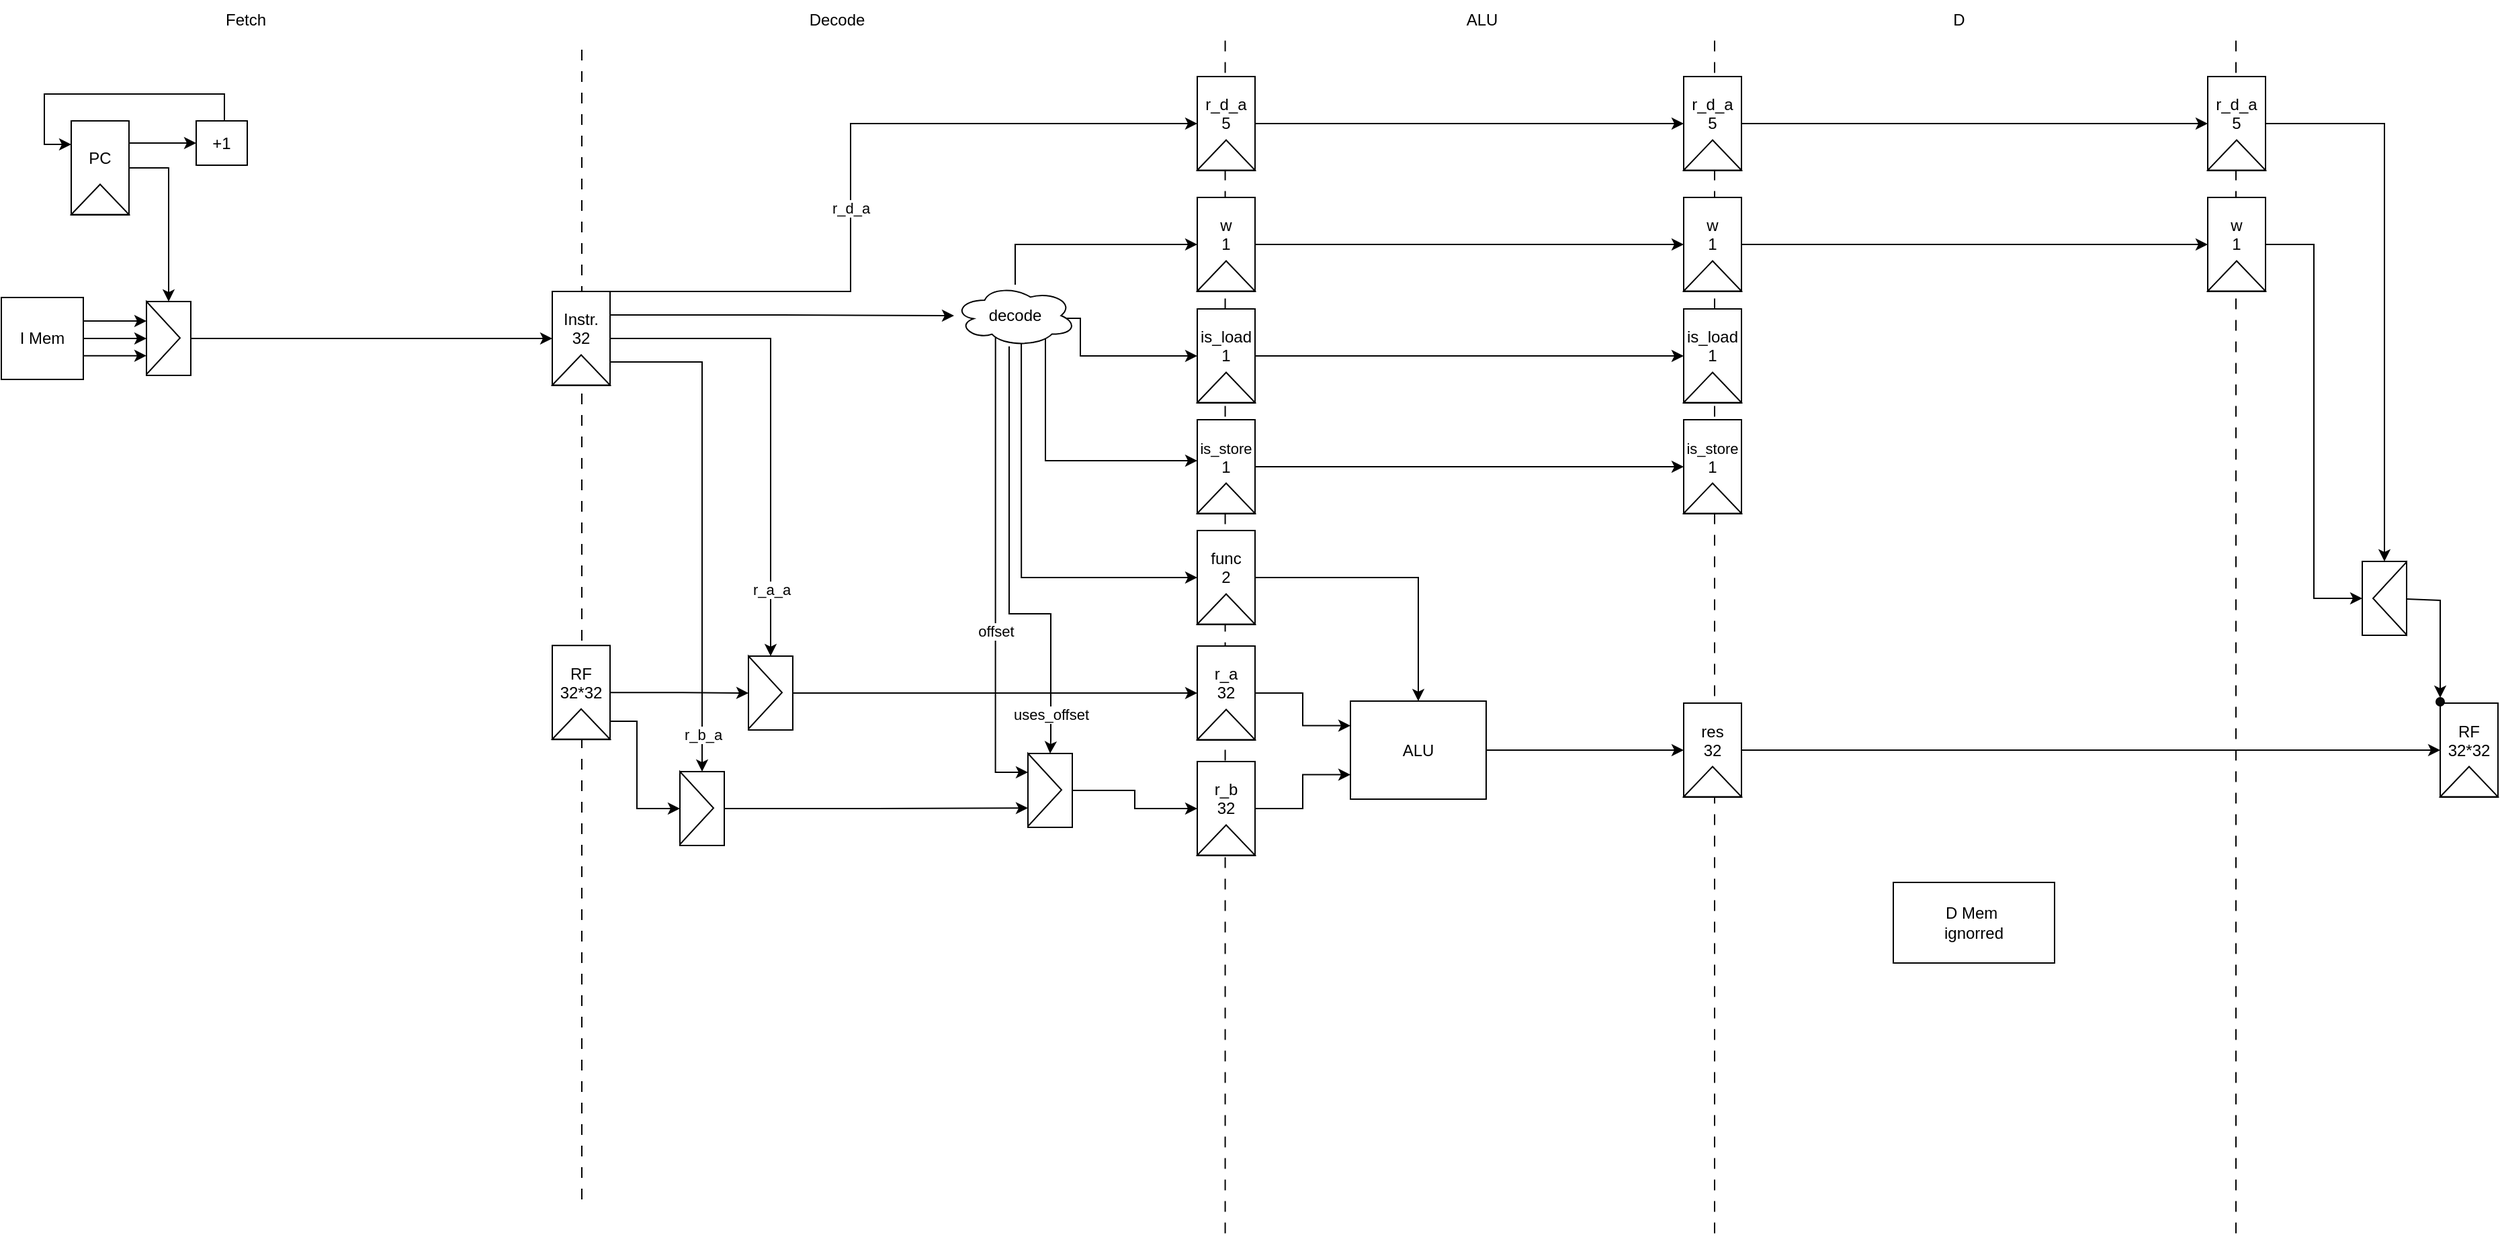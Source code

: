 <mxfile version="24.7.17">
  <diagram name="Page-1" id="XAGtNkshWDV9DZCTP_Yn">
    <mxGraphModel dx="700" dy="826" grid="0" gridSize="10" guides="1" tooltips="1" connect="1" arrows="1" fold="1" page="0" pageScale="1" pageWidth="850" pageHeight="1100" math="0" shadow="0">
      <root>
        <mxCell id="0" />
        <mxCell id="1" parent="0" />
        <mxCell id="d_JDDHmGyynqykljBrvN-1" value="" style="endArrow=none;html=1;rounded=0;dashed=1;dashPattern=8 8;" parent="1" edge="1">
          <mxGeometry width="50" height="50" relative="1" as="geometry">
            <mxPoint x="495" y="916" as="sourcePoint" />
            <mxPoint x="495" y="53" as="targetPoint" />
          </mxGeometry>
        </mxCell>
        <mxCell id="d_JDDHmGyynqykljBrvN-4" value="Fetch" style="text;html=1;align=center;verticalAlign=middle;whiteSpace=wrap;rounded=0;" parent="1" vertex="1">
          <mxGeometry x="215" y="23" width="60" height="30" as="geometry" />
        </mxCell>
        <mxCell id="d_JDDHmGyynqykljBrvN-5" value="Decode" style="text;html=1;align=center;verticalAlign=middle;whiteSpace=wrap;rounded=0;" parent="1" vertex="1">
          <mxGeometry x="655" y="23" width="60" height="30" as="geometry" />
        </mxCell>
        <mxCell id="d_JDDHmGyynqykljBrvN-6" value="" style="endArrow=none;html=1;rounded=0;dashed=1;dashPattern=8 8;" parent="1" edge="1">
          <mxGeometry width="50" height="50" relative="1" as="geometry">
            <mxPoint x="973.79" y="941.29" as="sourcePoint" />
            <mxPoint x="973.79" y="53.004" as="targetPoint" />
          </mxGeometry>
        </mxCell>
        <mxCell id="d_JDDHmGyynqykljBrvN-7" value="ALU" style="text;html=1;align=center;verticalAlign=middle;whiteSpace=wrap;rounded=0;" parent="1" vertex="1">
          <mxGeometry x="1135" y="23" width="60" height="30" as="geometry" />
        </mxCell>
        <mxCell id="d_JDDHmGyynqykljBrvN-17" style="edgeStyle=orthogonalEdgeStyle;rounded=0;orthogonalLoop=1;jettySize=auto;html=1;entryX=0;entryY=0.25;entryDx=0;entryDy=0;" parent="1" source="d_JDDHmGyynqykljBrvN-12" target="d_JDDHmGyynqykljBrvN-8" edge="1">
          <mxGeometry relative="1" as="geometry">
            <mxPoint x="268" y="80.143" as="targetPoint" />
            <Array as="points">
              <mxPoint x="229" y="93" />
              <mxPoint x="95" y="93" />
              <mxPoint x="95" y="130" />
            </Array>
          </mxGeometry>
        </mxCell>
        <mxCell id="d_JDDHmGyynqykljBrvN-12" value="+1" style="rounded=0;whiteSpace=wrap;html=1;" parent="1" vertex="1">
          <mxGeometry x="208" y="113" width="38" height="33" as="geometry" />
        </mxCell>
        <mxCell id="d_JDDHmGyynqykljBrvN-14" style="edgeStyle=orthogonalEdgeStyle;rounded=0;orthogonalLoop=1;jettySize=auto;html=1;exitX=0.86;exitY=0.236;exitDx=0;exitDy=0;entryX=0;entryY=0.5;entryDx=0;entryDy=0;exitPerimeter=0;" parent="1" source="d_JDDHmGyynqykljBrvN-8" target="d_JDDHmGyynqykljBrvN-12" edge="1">
          <mxGeometry relative="1" as="geometry" />
        </mxCell>
        <mxCell id="e9a1FzbA3gTjQ1UGh1gj-2" value="" style="group" parent="1" vertex="1" connectable="0">
          <mxGeometry x="473" y="240" width="43" height="70" as="geometry" />
        </mxCell>
        <mxCell id="e9a1FzbA3gTjQ1UGh1gj-3" value="" style="group" parent="e9a1FzbA3gTjQ1UGh1gj-2" vertex="1" connectable="0">
          <mxGeometry width="43" height="70" as="geometry" />
        </mxCell>
        <mxCell id="e9a1FzbA3gTjQ1UGh1gj-4" value="&lt;div&gt;Instr&lt;span style=&quot;background-color: initial;&quot;&gt;.&lt;/span&gt;&lt;/div&gt;&lt;div&gt;&lt;span style=&quot;background-color: initial;&quot;&gt;32&lt;/span&gt;&lt;/div&gt;&lt;div&gt;&lt;br&gt;&lt;/div&gt;" style="rounded=0;whiteSpace=wrap;html=1;" parent="e9a1FzbA3gTjQ1UGh1gj-3" vertex="1">
          <mxGeometry width="43" height="70" as="geometry" />
        </mxCell>
        <mxCell id="e9a1FzbA3gTjQ1UGh1gj-5" value="" style="triangle;whiteSpace=wrap;html=1;rotation=-90;" parent="e9a1FzbA3gTjQ1UGh1gj-3" vertex="1">
          <mxGeometry x="10.25" y="37" width="22.5" height="43" as="geometry" />
        </mxCell>
        <mxCell id="e9a1FzbA3gTjQ1UGh1gj-15" style="edgeStyle=orthogonalEdgeStyle;rounded=0;orthogonalLoop=1;jettySize=auto;html=1;" parent="1" source="e9a1FzbA3gTjQ1UGh1gj-6" target="e9a1FzbA3gTjQ1UGh1gj-12" edge="1">
          <mxGeometry relative="1" as="geometry" />
        </mxCell>
        <mxCell id="e9a1FzbA3gTjQ1UGh1gj-6" value="I Mem" style="whiteSpace=wrap;html=1;aspect=fixed;" parent="1" vertex="1">
          <mxGeometry x="63" y="244.5" width="61" height="61" as="geometry" />
        </mxCell>
        <mxCell id="e9a1FzbA3gTjQ1UGh1gj-10" value="" style="group" parent="1" vertex="1" connectable="0">
          <mxGeometry x="171" y="247.5" width="33" height="55" as="geometry" />
        </mxCell>
        <mxCell id="e9a1FzbA3gTjQ1UGh1gj-11" value="" style="group" parent="e9a1FzbA3gTjQ1UGh1gj-10" vertex="1" connectable="0">
          <mxGeometry width="33" height="55" as="geometry" />
        </mxCell>
        <mxCell id="e9a1FzbA3gTjQ1UGh1gj-12" value="&lt;div&gt;&lt;br&gt;&lt;/div&gt;" style="rounded=0;whiteSpace=wrap;html=1;" parent="e9a1FzbA3gTjQ1UGh1gj-11" vertex="1">
          <mxGeometry width="33" height="55" as="geometry" />
        </mxCell>
        <mxCell id="e9a1FzbA3gTjQ1UGh1gj-13" value="" style="triangle;whiteSpace=wrap;html=1;rotation=0;" parent="e9a1FzbA3gTjQ1UGh1gj-11" vertex="1">
          <mxGeometry width="25" height="54.21" as="geometry" />
        </mxCell>
        <mxCell id="e9a1FzbA3gTjQ1UGh1gj-16" style="edgeStyle=orthogonalEdgeStyle;rounded=0;orthogonalLoop=1;jettySize=auto;html=1;" parent="1" source="d_JDDHmGyynqykljBrvN-8" target="e9a1FzbA3gTjQ1UGh1gj-12" edge="1">
          <mxGeometry relative="1" as="geometry" />
        </mxCell>
        <mxCell id="e9a1FzbA3gTjQ1UGh1gj-17" style="edgeStyle=orthogonalEdgeStyle;rounded=0;orthogonalLoop=1;jettySize=auto;html=1;entryX=0;entryY=0.5;entryDx=0;entryDy=0;" parent="1" source="e9a1FzbA3gTjQ1UGh1gj-12" target="e9a1FzbA3gTjQ1UGh1gj-4" edge="1">
          <mxGeometry relative="1" as="geometry" />
        </mxCell>
        <mxCell id="e9a1FzbA3gTjQ1UGh1gj-19" value="" style="group;rotation=90;" parent="1" vertex="1" connectable="0">
          <mxGeometry x="473" y="503.6" width="43" height="70" as="geometry" />
        </mxCell>
        <mxCell id="e9a1FzbA3gTjQ1UGh1gj-20" value="" style="group" parent="e9a1FzbA3gTjQ1UGh1gj-19" vertex="1" connectable="0">
          <mxGeometry width="43" height="70" as="geometry" />
        </mxCell>
        <mxCell id="e9a1FzbA3gTjQ1UGh1gj-21" value="&lt;div&gt;RF&lt;/div&gt;&lt;div&gt;32*32&lt;/div&gt;&lt;div&gt;&lt;br&gt;&lt;/div&gt;" style="rounded=0;whiteSpace=wrap;html=1;" parent="e9a1FzbA3gTjQ1UGh1gj-20" vertex="1">
          <mxGeometry width="43" height="70" as="geometry" />
        </mxCell>
        <mxCell id="e9a1FzbA3gTjQ1UGh1gj-22" value="" style="triangle;whiteSpace=wrap;html=1;rotation=-90;" parent="e9a1FzbA3gTjQ1UGh1gj-20" vertex="1">
          <mxGeometry x="10.25" y="37" width="22.5" height="43" as="geometry" />
        </mxCell>
        <mxCell id="e9a1FzbA3gTjQ1UGh1gj-23" value="r_d_a" style="edgeStyle=orthogonalEdgeStyle;rounded=0;orthogonalLoop=1;jettySize=auto;html=1;exitX=1;exitY=0;exitDx=0;exitDy=0;" parent="1" source="e9a1FzbA3gTjQ1UGh1gj-4" target="e9a1FzbA3gTjQ1UGh1gj-29" edge="1">
          <mxGeometry x="-0.142" relative="1" as="geometry">
            <mxPoint x="685" y="193" as="targetPoint" />
            <Array as="points">
              <mxPoint x="695" y="240" />
              <mxPoint x="695" y="115" />
            </Array>
            <mxPoint as="offset" />
          </mxGeometry>
        </mxCell>
        <mxCell id="e9a1FzbA3gTjQ1UGh1gj-35" value="r_a_a" style="edgeStyle=orthogonalEdgeStyle;rounded=0;orthogonalLoop=1;jettySize=auto;html=1;" parent="1" source="e9a1FzbA3gTjQ1UGh1gj-4" target="e9a1FzbA3gTjQ1UGh1gj-33" edge="1">
          <mxGeometry x="0.721" relative="1" as="geometry">
            <mxPoint as="offset" />
          </mxGeometry>
        </mxCell>
        <mxCell id="e9a1FzbA3gTjQ1UGh1gj-40" value="r_b_a" style="edgeStyle=orthogonalEdgeStyle;rounded=0;orthogonalLoop=1;jettySize=auto;html=1;exitX=1;exitY=0.75;exitDx=0;exitDy=0;" parent="1" source="e9a1FzbA3gTjQ1UGh1gj-4" target="e9a1FzbA3gTjQ1UGh1gj-38" edge="1">
          <mxGeometry x="0.851" relative="1" as="geometry">
            <mxPoint as="offset" />
          </mxGeometry>
        </mxCell>
        <mxCell id="e9a1FzbA3gTjQ1UGh1gj-57" style="edgeStyle=orthogonalEdgeStyle;rounded=0;orthogonalLoop=1;jettySize=auto;html=1;entryX=0;entryY=0.5;entryDx=0;entryDy=0;" parent="1" target="e9a1FzbA3gTjQ1UGh1gj-50" edge="1">
          <mxGeometry relative="1" as="geometry">
            <mxPoint x="829" y="256" as="sourcePoint" />
            <Array as="points">
              <mxPoint x="866" y="260" />
              <mxPoint x="866" y="288" />
            </Array>
          </mxGeometry>
        </mxCell>
        <mxCell id="e9a1FzbA3gTjQ1UGh1gj-68" style="edgeStyle=orthogonalEdgeStyle;rounded=0;orthogonalLoop=1;jettySize=auto;html=1;exitX=0.763;exitY=0.795;exitDx=0;exitDy=0;exitPerimeter=0;" parent="1" source="e9a1FzbA3gTjQ1UGh1gj-25" target="e9a1FzbA3gTjQ1UGh1gj-54" edge="1">
          <mxGeometry relative="1" as="geometry">
            <Array as="points">
              <mxPoint x="840" y="272" />
              <mxPoint x="840" y="366" />
            </Array>
          </mxGeometry>
        </mxCell>
        <mxCell id="e9a1FzbA3gTjQ1UGh1gj-69" style="edgeStyle=orthogonalEdgeStyle;rounded=0;orthogonalLoop=1;jettySize=auto;html=1;exitX=0.55;exitY=0.95;exitDx=0;exitDy=0;exitPerimeter=0;" parent="1" source="e9a1FzbA3gTjQ1UGh1gj-25" target="e9a1FzbA3gTjQ1UGh1gj-62" edge="1">
          <mxGeometry relative="1" as="geometry">
            <Array as="points">
              <mxPoint x="822" y="453" />
            </Array>
          </mxGeometry>
        </mxCell>
        <mxCell id="e9a1FzbA3gTjQ1UGh1gj-70" style="edgeStyle=orthogonalEdgeStyle;rounded=0;orthogonalLoop=1;jettySize=auto;html=1;" parent="1" source="e9a1FzbA3gTjQ1UGh1gj-25" target="e9a1FzbA3gTjQ1UGh1gj-45" edge="1">
          <mxGeometry relative="1" as="geometry">
            <Array as="points">
              <mxPoint x="817" y="205" />
            </Array>
          </mxGeometry>
        </mxCell>
        <mxCell id="Ge6MpnjpsSB7cL12u8TX-7" value="offset" style="edgeStyle=orthogonalEdgeStyle;rounded=0;orthogonalLoop=1;jettySize=auto;html=1;entryX=0;entryY=0.25;entryDx=0;entryDy=0;exitX=0.339;exitY=0.846;exitDx=0;exitDy=0;exitPerimeter=0;" edge="1" parent="1" source="e9a1FzbA3gTjQ1UGh1gj-25" target="Ge6MpnjpsSB7cL12u8TX-4">
          <mxGeometry x="0.26" relative="1" as="geometry">
            <mxPoint x="808" y="515" as="targetPoint" />
            <mxPoint x="808" y="278" as="sourcePoint" />
            <Array as="points">
              <mxPoint x="803" y="598" />
              <mxPoint x="827" y="598" />
            </Array>
            <mxPoint as="offset" />
          </mxGeometry>
        </mxCell>
        <mxCell id="Ge6MpnjpsSB7cL12u8TX-8" value="uses_offset" style="edgeStyle=orthogonalEdgeStyle;rounded=0;orthogonalLoop=1;jettySize=auto;html=1;entryX=0.5;entryY=0;entryDx=0;entryDy=0;" edge="1" parent="1" source="e9a1FzbA3gTjQ1UGh1gj-25" target="Ge6MpnjpsSB7cL12u8TX-3">
          <mxGeometry x="0.826" relative="1" as="geometry">
            <Array as="points">
              <mxPoint x="813" y="480" />
              <mxPoint x="844" y="480" />
              <mxPoint x="844" y="574" />
              <mxPoint x="844" y="574" />
            </Array>
            <mxPoint as="offset" />
          </mxGeometry>
        </mxCell>
        <mxCell id="e9a1FzbA3gTjQ1UGh1gj-25" value="decode" style="ellipse;shape=cloud;whiteSpace=wrap;html=1;" parent="1" vertex="1">
          <mxGeometry x="772" y="235" width="91" height="46" as="geometry" />
        </mxCell>
        <mxCell id="e9a1FzbA3gTjQ1UGh1gj-26" style="edgeStyle=orthogonalEdgeStyle;rounded=0;orthogonalLoop=1;jettySize=auto;html=1;exitX=1;exitY=0.25;exitDx=0;exitDy=0;" parent="1" source="e9a1FzbA3gTjQ1UGh1gj-4" target="e9a1FzbA3gTjQ1UGh1gj-25" edge="1">
          <mxGeometry relative="1" as="geometry" />
        </mxCell>
        <mxCell id="e9a1FzbA3gTjQ1UGh1gj-27" value="" style="group" parent="1" vertex="1" connectable="0">
          <mxGeometry x="953" y="80" width="43" height="70" as="geometry" />
        </mxCell>
        <mxCell id="e9a1FzbA3gTjQ1UGh1gj-28" value="" style="group" parent="e9a1FzbA3gTjQ1UGh1gj-27" vertex="1" connectable="0">
          <mxGeometry width="43" height="70" as="geometry" />
        </mxCell>
        <mxCell id="e9a1FzbA3gTjQ1UGh1gj-29" value="&lt;div&gt;r_d_a&lt;/div&gt;&lt;div&gt;5&lt;/div&gt;&lt;div&gt;&lt;br&gt;&lt;/div&gt;" style="rounded=0;whiteSpace=wrap;html=1;" parent="e9a1FzbA3gTjQ1UGh1gj-28" vertex="1">
          <mxGeometry width="43" height="70" as="geometry" />
        </mxCell>
        <mxCell id="e9a1FzbA3gTjQ1UGh1gj-30" value="" style="triangle;whiteSpace=wrap;html=1;rotation=-90;" parent="e9a1FzbA3gTjQ1UGh1gj-28" vertex="1">
          <mxGeometry x="10.25" y="37" width="22.5" height="43" as="geometry" />
        </mxCell>
        <mxCell id="e9a1FzbA3gTjQ1UGh1gj-31" value="" style="group" parent="1" vertex="1" connectable="0">
          <mxGeometry x="619" y="511.5" width="33" height="55" as="geometry" />
        </mxCell>
        <mxCell id="e9a1FzbA3gTjQ1UGh1gj-32" value="" style="group" parent="e9a1FzbA3gTjQ1UGh1gj-31" vertex="1" connectable="0">
          <mxGeometry width="33" height="55" as="geometry" />
        </mxCell>
        <mxCell id="e9a1FzbA3gTjQ1UGh1gj-33" value="&lt;div&gt;&lt;br&gt;&lt;/div&gt;" style="rounded=0;whiteSpace=wrap;html=1;" parent="e9a1FzbA3gTjQ1UGh1gj-32" vertex="1">
          <mxGeometry width="33" height="55" as="geometry" />
        </mxCell>
        <mxCell id="e9a1FzbA3gTjQ1UGh1gj-34" value="" style="triangle;whiteSpace=wrap;html=1;rotation=0;" parent="e9a1FzbA3gTjQ1UGh1gj-32" vertex="1">
          <mxGeometry width="25" height="54.21" as="geometry" />
        </mxCell>
        <mxCell id="e9a1FzbA3gTjQ1UGh1gj-36" value="" style="group" parent="1" vertex="1" connectable="0">
          <mxGeometry x="568" y="597.5" width="33" height="55" as="geometry" />
        </mxCell>
        <mxCell id="e9a1FzbA3gTjQ1UGh1gj-37" value="" style="group" parent="e9a1FzbA3gTjQ1UGh1gj-36" vertex="1" connectable="0">
          <mxGeometry width="33" height="55" as="geometry" />
        </mxCell>
        <mxCell id="e9a1FzbA3gTjQ1UGh1gj-38" value="&lt;div&gt;&lt;br&gt;&lt;/div&gt;" style="rounded=0;whiteSpace=wrap;html=1;" parent="e9a1FzbA3gTjQ1UGh1gj-37" vertex="1">
          <mxGeometry width="33" height="55" as="geometry" />
        </mxCell>
        <mxCell id="e9a1FzbA3gTjQ1UGh1gj-39" value="" style="triangle;whiteSpace=wrap;html=1;rotation=0;" parent="e9a1FzbA3gTjQ1UGh1gj-37" vertex="1">
          <mxGeometry width="25" height="54.21" as="geometry" />
        </mxCell>
        <mxCell id="e9a1FzbA3gTjQ1UGh1gj-41" style="edgeStyle=orthogonalEdgeStyle;rounded=0;orthogonalLoop=1;jettySize=auto;html=1;" parent="1" source="e9a1FzbA3gTjQ1UGh1gj-21" target="e9a1FzbA3gTjQ1UGh1gj-33" edge="1">
          <mxGeometry relative="1" as="geometry" />
        </mxCell>
        <mxCell id="e9a1FzbA3gTjQ1UGh1gj-42" style="edgeStyle=orthogonalEdgeStyle;rounded=0;orthogonalLoop=1;jettySize=auto;html=1;entryX=0;entryY=0.5;entryDx=0;entryDy=0;" parent="1" source="e9a1FzbA3gTjQ1UGh1gj-21" target="e9a1FzbA3gTjQ1UGh1gj-39" edge="1">
          <mxGeometry relative="1" as="geometry">
            <Array as="points">
              <mxPoint x="536" y="560" />
              <mxPoint x="536" y="625" />
              <mxPoint x="568" y="625" />
            </Array>
          </mxGeometry>
        </mxCell>
        <mxCell id="e9a1FzbA3gTjQ1UGh1gj-43" value="" style="group" parent="1" vertex="1" connectable="0">
          <mxGeometry x="953" y="170" width="43" height="70" as="geometry" />
        </mxCell>
        <mxCell id="e9a1FzbA3gTjQ1UGh1gj-44" value="" style="group" parent="e9a1FzbA3gTjQ1UGh1gj-43" vertex="1" connectable="0">
          <mxGeometry width="43" height="70" as="geometry" />
        </mxCell>
        <mxCell id="e9a1FzbA3gTjQ1UGh1gj-45" value="&lt;div&gt;w&lt;/div&gt;&lt;div&gt;1&lt;/div&gt;&lt;div&gt;&lt;br&gt;&lt;/div&gt;" style="rounded=0;whiteSpace=wrap;html=1;" parent="e9a1FzbA3gTjQ1UGh1gj-44" vertex="1">
          <mxGeometry width="43" height="70" as="geometry" />
        </mxCell>
        <mxCell id="e9a1FzbA3gTjQ1UGh1gj-46" value="" style="triangle;whiteSpace=wrap;html=1;rotation=-90;" parent="e9a1FzbA3gTjQ1UGh1gj-44" vertex="1">
          <mxGeometry x="10.25" y="37" width="22.5" height="43" as="geometry" />
        </mxCell>
        <mxCell id="e9a1FzbA3gTjQ1UGh1gj-48" value="" style="group" parent="1" vertex="1" connectable="0">
          <mxGeometry x="953" y="253" width="43" height="70" as="geometry" />
        </mxCell>
        <mxCell id="e9a1FzbA3gTjQ1UGh1gj-49" value="" style="group" parent="e9a1FzbA3gTjQ1UGh1gj-48" vertex="1" connectable="0">
          <mxGeometry width="43" height="70" as="geometry" />
        </mxCell>
        <mxCell id="e9a1FzbA3gTjQ1UGh1gj-50" value="&lt;div style=&quot;&quot;&gt;&lt;span style=&quot;background-color: initial;&quot;&gt;&lt;font style=&quot;font-size: 12px;&quot;&gt;is_load&lt;/font&gt;&lt;/span&gt;&lt;/div&gt;&lt;div style=&quot;&quot;&gt;&lt;font style=&quot;font-size: 12px;&quot;&gt;&lt;span style=&quot;background-color: initial;&quot;&gt;1&lt;/span&gt;&lt;br&gt;&lt;/font&gt;&lt;/div&gt;&lt;div style=&quot;&quot;&gt;&lt;br&gt;&lt;/div&gt;" style="rounded=0;whiteSpace=wrap;html=1;" parent="e9a1FzbA3gTjQ1UGh1gj-49" vertex="1">
          <mxGeometry width="43" height="70" as="geometry" />
        </mxCell>
        <mxCell id="e9a1FzbA3gTjQ1UGh1gj-51" value="" style="triangle;whiteSpace=wrap;html=1;rotation=-90;" parent="e9a1FzbA3gTjQ1UGh1gj-49" vertex="1">
          <mxGeometry x="10.25" y="37" width="22.5" height="43" as="geometry" />
        </mxCell>
        <mxCell id="e9a1FzbA3gTjQ1UGh1gj-52" value="" style="group;fontSize=11;" parent="1" vertex="1" connectable="0">
          <mxGeometry x="953" y="335.5" width="43" height="70" as="geometry" />
        </mxCell>
        <mxCell id="e9a1FzbA3gTjQ1UGh1gj-53" value="" style="group" parent="e9a1FzbA3gTjQ1UGh1gj-52" vertex="1" connectable="0">
          <mxGeometry width="43" height="70" as="geometry" />
        </mxCell>
        <mxCell id="e9a1FzbA3gTjQ1UGh1gj-54" value="&lt;div style=&quot;&quot;&gt;&lt;span style=&quot;background-color: initial;&quot;&gt;&lt;font style=&quot;font-size: 11px;&quot;&gt;is_store&lt;/font&gt;&lt;/span&gt;&lt;/div&gt;&lt;div style=&quot;&quot;&gt;&lt;font style=&quot;font-size: 12px;&quot;&gt;&lt;span style=&quot;background-color: initial;&quot;&gt;1&lt;/span&gt;&lt;br&gt;&lt;/font&gt;&lt;/div&gt;&lt;div style=&quot;&quot;&gt;&lt;br&gt;&lt;/div&gt;" style="rounded=0;whiteSpace=wrap;html=1;" parent="e9a1FzbA3gTjQ1UGh1gj-53" vertex="1">
          <mxGeometry width="43" height="70" as="geometry" />
        </mxCell>
        <mxCell id="e9a1FzbA3gTjQ1UGh1gj-55" value="" style="triangle;whiteSpace=wrap;html=1;rotation=-90;" parent="e9a1FzbA3gTjQ1UGh1gj-53" vertex="1">
          <mxGeometry x="10.25" y="37" width="22.5" height="43" as="geometry" />
        </mxCell>
        <mxCell id="e9a1FzbA3gTjQ1UGh1gj-60" value="" style="group;fontSize=11;" parent="1" vertex="1" connectable="0">
          <mxGeometry x="953" y="418" width="43" height="70" as="geometry" />
        </mxCell>
        <mxCell id="e9a1FzbA3gTjQ1UGh1gj-61" value="" style="group" parent="e9a1FzbA3gTjQ1UGh1gj-60" vertex="1" connectable="0">
          <mxGeometry width="43" height="70" as="geometry" />
        </mxCell>
        <mxCell id="e9a1FzbA3gTjQ1UGh1gj-62" value="&lt;div style=&quot;&quot;&gt;&lt;span style=&quot;background-color: initial;&quot;&gt;&lt;font style=&quot;font-size: 12px;&quot;&gt;func&lt;/font&gt;&lt;/span&gt;&lt;/div&gt;&lt;div style=&quot;&quot;&gt;&lt;font style=&quot;font-size: 12px;&quot;&gt;2&lt;/font&gt;&lt;/div&gt;&lt;div style=&quot;&quot;&gt;&lt;br&gt;&lt;/div&gt;" style="rounded=0;whiteSpace=wrap;html=1;" parent="e9a1FzbA3gTjQ1UGh1gj-61" vertex="1">
          <mxGeometry width="43" height="70" as="geometry" />
        </mxCell>
        <mxCell id="e9a1FzbA3gTjQ1UGh1gj-63" value="" style="triangle;whiteSpace=wrap;html=1;rotation=-90;" parent="e9a1FzbA3gTjQ1UGh1gj-61" vertex="1">
          <mxGeometry x="10.25" y="37" width="22.5" height="43" as="geometry" />
        </mxCell>
        <mxCell id="e9a1FzbA3gTjQ1UGh1gj-71" value="" style="group;fontSize=11;" parent="1" vertex="1" connectable="0">
          <mxGeometry x="953" y="504" width="43" height="70" as="geometry" />
        </mxCell>
        <mxCell id="e9a1FzbA3gTjQ1UGh1gj-72" value="" style="group" parent="e9a1FzbA3gTjQ1UGh1gj-71" vertex="1" connectable="0">
          <mxGeometry width="43" height="70" as="geometry" />
        </mxCell>
        <mxCell id="e9a1FzbA3gTjQ1UGh1gj-73" value="&lt;div style=&quot;&quot;&gt;r_a&lt;/div&gt;&lt;div style=&quot;&quot;&gt;32&lt;/div&gt;&lt;div style=&quot;&quot;&gt;&lt;br&gt;&lt;/div&gt;" style="rounded=0;whiteSpace=wrap;html=1;" parent="e9a1FzbA3gTjQ1UGh1gj-72" vertex="1">
          <mxGeometry width="43" height="70" as="geometry" />
        </mxCell>
        <mxCell id="e9a1FzbA3gTjQ1UGh1gj-74" value="" style="triangle;whiteSpace=wrap;html=1;rotation=-90;" parent="e9a1FzbA3gTjQ1UGh1gj-72" vertex="1">
          <mxGeometry x="10.25" y="37" width="22.5" height="43" as="geometry" />
        </mxCell>
        <mxCell id="e9a1FzbA3gTjQ1UGh1gj-75" value="" style="group;fontSize=11;" parent="1" vertex="1" connectable="0">
          <mxGeometry x="953" y="590" width="43" height="70" as="geometry" />
        </mxCell>
        <mxCell id="e9a1FzbA3gTjQ1UGh1gj-76" value="" style="group" parent="e9a1FzbA3gTjQ1UGh1gj-75" vertex="1" connectable="0">
          <mxGeometry width="43" height="70" as="geometry" />
        </mxCell>
        <mxCell id="e9a1FzbA3gTjQ1UGh1gj-77" value="&lt;div style=&quot;&quot;&gt;r_b&lt;/div&gt;&lt;div style=&quot;&quot;&gt;32&lt;/div&gt;&lt;div style=&quot;&quot;&gt;&lt;br&gt;&lt;/div&gt;" style="rounded=0;whiteSpace=wrap;html=1;" parent="e9a1FzbA3gTjQ1UGh1gj-76" vertex="1">
          <mxGeometry width="43" height="70" as="geometry" />
        </mxCell>
        <mxCell id="e9a1FzbA3gTjQ1UGh1gj-78" value="" style="triangle;whiteSpace=wrap;html=1;rotation=-90;" parent="e9a1FzbA3gTjQ1UGh1gj-76" vertex="1">
          <mxGeometry x="10.25" y="37" width="22.5" height="43" as="geometry" />
        </mxCell>
        <mxCell id="e9a1FzbA3gTjQ1UGh1gj-79" style="edgeStyle=orthogonalEdgeStyle;rounded=0;orthogonalLoop=1;jettySize=auto;html=1;" parent="1" source="e9a1FzbA3gTjQ1UGh1gj-33" target="e9a1FzbA3gTjQ1UGh1gj-73" edge="1">
          <mxGeometry relative="1" as="geometry" />
        </mxCell>
        <mxCell id="e9a1FzbA3gTjQ1UGh1gj-118" style="edgeStyle=orthogonalEdgeStyle;rounded=0;orthogonalLoop=1;jettySize=auto;html=1;" parent="1" source="e9a1FzbA3gTjQ1UGh1gj-82" target="e9a1FzbA3gTjQ1UGh1gj-110" edge="1">
          <mxGeometry relative="1" as="geometry" />
        </mxCell>
        <mxCell id="e9a1FzbA3gTjQ1UGh1gj-82" value="ALU" style="rounded=0;whiteSpace=wrap;html=1;" parent="1" vertex="1">
          <mxGeometry x="1067" y="545" width="101" height="73" as="geometry" />
        </mxCell>
        <mxCell id="e9a1FzbA3gTjQ1UGh1gj-83" style="edgeStyle=orthogonalEdgeStyle;rounded=0;orthogonalLoop=1;jettySize=auto;html=1;entryX=0;entryY=0.25;entryDx=0;entryDy=0;" parent="1" source="e9a1FzbA3gTjQ1UGh1gj-73" target="e9a1FzbA3gTjQ1UGh1gj-82" edge="1">
          <mxGeometry relative="1" as="geometry" />
        </mxCell>
        <mxCell id="e9a1FzbA3gTjQ1UGh1gj-84" style="edgeStyle=orthogonalEdgeStyle;rounded=0;orthogonalLoop=1;jettySize=auto;html=1;entryX=0;entryY=0.75;entryDx=0;entryDy=0;" parent="1" source="e9a1FzbA3gTjQ1UGh1gj-77" target="e9a1FzbA3gTjQ1UGh1gj-82" edge="1">
          <mxGeometry relative="1" as="geometry" />
        </mxCell>
        <mxCell id="e9a1FzbA3gTjQ1UGh1gj-85" style="edgeStyle=orthogonalEdgeStyle;rounded=0;orthogonalLoop=1;jettySize=auto;html=1;" parent="1" source="e9a1FzbA3gTjQ1UGh1gj-62" target="e9a1FzbA3gTjQ1UGh1gj-82" edge="1">
          <mxGeometry relative="1" as="geometry" />
        </mxCell>
        <mxCell id="e9a1FzbA3gTjQ1UGh1gj-86" value="" style="endArrow=none;html=1;rounded=0;dashed=1;dashPattern=8 8;" parent="1" edge="1">
          <mxGeometry width="50" height="50" relative="1" as="geometry">
            <mxPoint x="1338" y="941.29" as="sourcePoint" />
            <mxPoint x="1338" y="53.004" as="targetPoint" />
          </mxGeometry>
        </mxCell>
        <mxCell id="e9a1FzbA3gTjQ1UGh1gj-87" value="D" style="text;html=1;align=center;verticalAlign=middle;whiteSpace=wrap;rounded=0;" parent="1" vertex="1">
          <mxGeometry x="1492" y="23" width="56" height="30" as="geometry" />
        </mxCell>
        <mxCell id="e9a1FzbA3gTjQ1UGh1gj-88" value="" style="group" parent="1" vertex="1" connectable="0">
          <mxGeometry x="1315" y="80" width="39" height="70" as="geometry" />
        </mxCell>
        <mxCell id="e9a1FzbA3gTjQ1UGh1gj-89" value="" style="group" parent="e9a1FzbA3gTjQ1UGh1gj-88" vertex="1" connectable="0">
          <mxGeometry width="43" height="70" as="geometry" />
        </mxCell>
        <mxCell id="e9a1FzbA3gTjQ1UGh1gj-90" value="&lt;div&gt;r_d_a&lt;/div&gt;&lt;div&gt;5&lt;/div&gt;&lt;div&gt;&lt;br&gt;&lt;/div&gt;" style="rounded=0;whiteSpace=wrap;html=1;" parent="e9a1FzbA3gTjQ1UGh1gj-89" vertex="1">
          <mxGeometry width="43" height="70" as="geometry" />
        </mxCell>
        <mxCell id="e9a1FzbA3gTjQ1UGh1gj-91" value="" style="triangle;whiteSpace=wrap;html=1;rotation=-90;" parent="e9a1FzbA3gTjQ1UGh1gj-89" vertex="1">
          <mxGeometry x="10.25" y="37" width="22.5" height="43" as="geometry" />
        </mxCell>
        <mxCell id="e9a1FzbA3gTjQ1UGh1gj-92" value="" style="group" parent="1" vertex="1" connectable="0">
          <mxGeometry x="1315" y="170" width="39" height="70" as="geometry" />
        </mxCell>
        <mxCell id="e9a1FzbA3gTjQ1UGh1gj-93" value="" style="group" parent="e9a1FzbA3gTjQ1UGh1gj-92" vertex="1" connectable="0">
          <mxGeometry width="43" height="70" as="geometry" />
        </mxCell>
        <mxCell id="e9a1FzbA3gTjQ1UGh1gj-94" value="&lt;div&gt;w&lt;/div&gt;&lt;div&gt;1&lt;/div&gt;&lt;div&gt;&lt;br&gt;&lt;/div&gt;" style="rounded=0;whiteSpace=wrap;html=1;" parent="e9a1FzbA3gTjQ1UGh1gj-93" vertex="1">
          <mxGeometry width="43" height="70" as="geometry" />
        </mxCell>
        <mxCell id="e9a1FzbA3gTjQ1UGh1gj-95" value="" style="triangle;whiteSpace=wrap;html=1;rotation=-90;" parent="e9a1FzbA3gTjQ1UGh1gj-93" vertex="1">
          <mxGeometry x="10.25" y="37" width="22.5" height="43" as="geometry" />
        </mxCell>
        <mxCell id="e9a1FzbA3gTjQ1UGh1gj-96" value="" style="group" parent="1" vertex="1" connectable="0">
          <mxGeometry x="1315" y="253" width="39" height="70" as="geometry" />
        </mxCell>
        <mxCell id="e9a1FzbA3gTjQ1UGh1gj-97" value="" style="group" parent="e9a1FzbA3gTjQ1UGh1gj-96" vertex="1" connectable="0">
          <mxGeometry width="43" height="70" as="geometry" />
        </mxCell>
        <mxCell id="e9a1FzbA3gTjQ1UGh1gj-98" value="&lt;div style=&quot;&quot;&gt;&lt;span style=&quot;background-color: initial;&quot;&gt;&lt;font style=&quot;font-size: 12px;&quot;&gt;is_load&lt;/font&gt;&lt;/span&gt;&lt;/div&gt;&lt;div style=&quot;&quot;&gt;&lt;font style=&quot;font-size: 12px;&quot;&gt;&lt;span style=&quot;background-color: initial;&quot;&gt;1&lt;/span&gt;&lt;br&gt;&lt;/font&gt;&lt;/div&gt;&lt;div style=&quot;&quot;&gt;&lt;br&gt;&lt;/div&gt;" style="rounded=0;whiteSpace=wrap;html=1;" parent="e9a1FzbA3gTjQ1UGh1gj-97" vertex="1">
          <mxGeometry width="43" height="70" as="geometry" />
        </mxCell>
        <mxCell id="e9a1FzbA3gTjQ1UGh1gj-99" value="" style="triangle;whiteSpace=wrap;html=1;rotation=-90;" parent="e9a1FzbA3gTjQ1UGh1gj-97" vertex="1">
          <mxGeometry x="10.25" y="37" width="22.5" height="43" as="geometry" />
        </mxCell>
        <mxCell id="e9a1FzbA3gTjQ1UGh1gj-100" value="" style="group;fontSize=11;" parent="1" vertex="1" connectable="0">
          <mxGeometry x="1315" y="335.5" width="39" height="70" as="geometry" />
        </mxCell>
        <mxCell id="e9a1FzbA3gTjQ1UGh1gj-101" value="" style="group" parent="e9a1FzbA3gTjQ1UGh1gj-100" vertex="1" connectable="0">
          <mxGeometry width="43" height="70" as="geometry" />
        </mxCell>
        <mxCell id="e9a1FzbA3gTjQ1UGh1gj-102" value="&lt;div style=&quot;&quot;&gt;&lt;span style=&quot;background-color: initial;&quot;&gt;&lt;font style=&quot;font-size: 11px;&quot;&gt;is_store&lt;/font&gt;&lt;/span&gt;&lt;/div&gt;&lt;div style=&quot;&quot;&gt;&lt;font style=&quot;font-size: 12px;&quot;&gt;&lt;span style=&quot;background-color: initial;&quot;&gt;1&lt;/span&gt;&lt;br&gt;&lt;/font&gt;&lt;/div&gt;&lt;div style=&quot;&quot;&gt;&lt;br&gt;&lt;/div&gt;" style="rounded=0;whiteSpace=wrap;html=1;" parent="e9a1FzbA3gTjQ1UGh1gj-101" vertex="1">
          <mxGeometry width="43" height="70" as="geometry" />
        </mxCell>
        <mxCell id="e9a1FzbA3gTjQ1UGh1gj-103" value="" style="triangle;whiteSpace=wrap;html=1;rotation=-90;" parent="e9a1FzbA3gTjQ1UGh1gj-101" vertex="1">
          <mxGeometry x="10.25" y="37" width="22.5" height="43" as="geometry" />
        </mxCell>
        <mxCell id="e9a1FzbA3gTjQ1UGh1gj-104" style="edgeStyle=orthogonalEdgeStyle;rounded=0;orthogonalLoop=1;jettySize=auto;html=1;" parent="1" source="e9a1FzbA3gTjQ1UGh1gj-29" target="e9a1FzbA3gTjQ1UGh1gj-90" edge="1">
          <mxGeometry relative="1" as="geometry" />
        </mxCell>
        <mxCell id="e9a1FzbA3gTjQ1UGh1gj-105" style="edgeStyle=orthogonalEdgeStyle;rounded=0;orthogonalLoop=1;jettySize=auto;html=1;" parent="1" source="e9a1FzbA3gTjQ1UGh1gj-45" target="e9a1FzbA3gTjQ1UGh1gj-94" edge="1">
          <mxGeometry relative="1" as="geometry" />
        </mxCell>
        <mxCell id="e9a1FzbA3gTjQ1UGh1gj-106" style="edgeStyle=orthogonalEdgeStyle;rounded=0;orthogonalLoop=1;jettySize=auto;html=1;" parent="1" source="e9a1FzbA3gTjQ1UGh1gj-50" target="e9a1FzbA3gTjQ1UGh1gj-98" edge="1">
          <mxGeometry relative="1" as="geometry" />
        </mxCell>
        <mxCell id="e9a1FzbA3gTjQ1UGh1gj-107" style="edgeStyle=orthogonalEdgeStyle;rounded=0;orthogonalLoop=1;jettySize=auto;html=1;" parent="1" source="e9a1FzbA3gTjQ1UGh1gj-54" target="e9a1FzbA3gTjQ1UGh1gj-102" edge="1">
          <mxGeometry relative="1" as="geometry" />
        </mxCell>
        <mxCell id="e9a1FzbA3gTjQ1UGh1gj-108" value="" style="group;fontSize=11;" parent="1" vertex="1" connectable="0">
          <mxGeometry x="1315" y="546.5" width="43" height="70" as="geometry" />
        </mxCell>
        <mxCell id="e9a1FzbA3gTjQ1UGh1gj-109" value="" style="group" parent="e9a1FzbA3gTjQ1UGh1gj-108" vertex="1" connectable="0">
          <mxGeometry width="43" height="70" as="geometry" />
        </mxCell>
        <mxCell id="e9a1FzbA3gTjQ1UGh1gj-110" value="&lt;div style=&quot;&quot;&gt;res&lt;/div&gt;&lt;div style=&quot;&quot;&gt;32&lt;/div&gt;&lt;div style=&quot;&quot;&gt;&lt;br&gt;&lt;/div&gt;" style="rounded=0;whiteSpace=wrap;html=1;" parent="e9a1FzbA3gTjQ1UGh1gj-109" vertex="1">
          <mxGeometry width="43" height="70" as="geometry" />
        </mxCell>
        <mxCell id="e9a1FzbA3gTjQ1UGh1gj-111" value="" style="triangle;whiteSpace=wrap;html=1;rotation=-90;" parent="e9a1FzbA3gTjQ1UGh1gj-109" vertex="1">
          <mxGeometry x="10.25" y="37" width="22.5" height="43" as="geometry" />
        </mxCell>
        <mxCell id="e9a1FzbA3gTjQ1UGh1gj-117" value="" style="endArrow=none;html=1;rounded=0;dashed=1;dashPattern=8 8;" parent="1" edge="1">
          <mxGeometry width="50" height="50" relative="1" as="geometry">
            <mxPoint x="1726" y="941.29" as="sourcePoint" />
            <mxPoint x="1726" y="53.004" as="targetPoint" />
          </mxGeometry>
        </mxCell>
        <mxCell id="e9a1FzbA3gTjQ1UGh1gj-124" value="" style="group" parent="1" vertex="1" connectable="0">
          <mxGeometry x="1820" y="441" width="33" height="55" as="geometry" />
        </mxCell>
        <mxCell id="e9a1FzbA3gTjQ1UGh1gj-125" value="" style="group" parent="e9a1FzbA3gTjQ1UGh1gj-124" vertex="1" connectable="0">
          <mxGeometry width="33" height="55" as="geometry" />
        </mxCell>
        <mxCell id="e9a1FzbA3gTjQ1UGh1gj-126" value="&lt;div&gt;&lt;br&gt;&lt;/div&gt;" style="rounded=0;whiteSpace=wrap;html=1;" parent="e9a1FzbA3gTjQ1UGh1gj-125" vertex="1">
          <mxGeometry width="33" height="55" as="geometry" />
        </mxCell>
        <mxCell id="e9a1FzbA3gTjQ1UGh1gj-127" value="" style="triangle;whiteSpace=wrap;html=1;rotation=-180;" parent="e9a1FzbA3gTjQ1UGh1gj-125" vertex="1">
          <mxGeometry x="8" y="0.39" width="25" height="54.21" as="geometry" />
        </mxCell>
        <mxCell id="e9a1FzbA3gTjQ1UGh1gj-130" value="" style="group" parent="1" vertex="1" connectable="0">
          <mxGeometry x="1705" y="80" width="39" height="70" as="geometry" />
        </mxCell>
        <mxCell id="e9a1FzbA3gTjQ1UGh1gj-131" value="" style="group" parent="e9a1FzbA3gTjQ1UGh1gj-130" vertex="1" connectable="0">
          <mxGeometry width="43" height="70" as="geometry" />
        </mxCell>
        <mxCell id="e9a1FzbA3gTjQ1UGh1gj-132" value="&lt;div&gt;r_d_a&lt;/div&gt;&lt;div&gt;5&lt;/div&gt;&lt;div&gt;&lt;br&gt;&lt;/div&gt;" style="rounded=0;whiteSpace=wrap;html=1;" parent="e9a1FzbA3gTjQ1UGh1gj-131" vertex="1">
          <mxGeometry width="43" height="70" as="geometry" />
        </mxCell>
        <mxCell id="e9a1FzbA3gTjQ1UGh1gj-133" value="" style="triangle;whiteSpace=wrap;html=1;rotation=-90;" parent="e9a1FzbA3gTjQ1UGh1gj-131" vertex="1">
          <mxGeometry x="10.25" y="37" width="22.5" height="43" as="geometry" />
        </mxCell>
        <mxCell id="e9a1FzbA3gTjQ1UGh1gj-134" value="" style="group" parent="1" vertex="1" connectable="0">
          <mxGeometry x="1705" y="170" width="39" height="70" as="geometry" />
        </mxCell>
        <mxCell id="e9a1FzbA3gTjQ1UGh1gj-135" value="" style="group" parent="e9a1FzbA3gTjQ1UGh1gj-134" vertex="1" connectable="0">
          <mxGeometry width="43" height="70" as="geometry" />
        </mxCell>
        <mxCell id="e9a1FzbA3gTjQ1UGh1gj-136" value="&lt;div&gt;w&lt;/div&gt;&lt;div&gt;1&lt;/div&gt;&lt;div&gt;&lt;br&gt;&lt;/div&gt;" style="rounded=0;whiteSpace=wrap;html=1;" parent="e9a1FzbA3gTjQ1UGh1gj-135" vertex="1">
          <mxGeometry width="43" height="70" as="geometry" />
        </mxCell>
        <mxCell id="e9a1FzbA3gTjQ1UGh1gj-137" value="" style="triangle;whiteSpace=wrap;html=1;rotation=-90;" parent="e9a1FzbA3gTjQ1UGh1gj-135" vertex="1">
          <mxGeometry x="10.25" y="37" width="22.5" height="43" as="geometry" />
        </mxCell>
        <mxCell id="e9a1FzbA3gTjQ1UGh1gj-138" style="edgeStyle=orthogonalEdgeStyle;rounded=0;orthogonalLoop=1;jettySize=auto;html=1;" parent="1" source="e9a1FzbA3gTjQ1UGh1gj-90" target="e9a1FzbA3gTjQ1UGh1gj-132" edge="1">
          <mxGeometry relative="1" as="geometry" />
        </mxCell>
        <mxCell id="e9a1FzbA3gTjQ1UGh1gj-139" style="edgeStyle=orthogonalEdgeStyle;rounded=0;orthogonalLoop=1;jettySize=auto;html=1;" parent="1" source="e9a1FzbA3gTjQ1UGh1gj-94" target="e9a1FzbA3gTjQ1UGh1gj-136" edge="1">
          <mxGeometry relative="1" as="geometry" />
        </mxCell>
        <mxCell id="e9a1FzbA3gTjQ1UGh1gj-140" style="edgeStyle=orthogonalEdgeStyle;rounded=0;orthogonalLoop=1;jettySize=auto;html=1;" parent="1" source="e9a1FzbA3gTjQ1UGh1gj-132" target="e9a1FzbA3gTjQ1UGh1gj-126" edge="1">
          <mxGeometry relative="1" as="geometry" />
        </mxCell>
        <mxCell id="e9a1FzbA3gTjQ1UGh1gj-144" style="edgeStyle=orthogonalEdgeStyle;rounded=0;orthogonalLoop=1;jettySize=auto;html=1;entryX=0.5;entryY=0;entryDx=0;entryDy=0;" parent="1" source="e9a1FzbA3gTjQ1UGh1gj-127" target="e9a1FzbA3gTjQ1UGh1gj-142" edge="1">
          <mxGeometry relative="1" as="geometry">
            <Array as="points">
              <mxPoint x="1878" y="470" />
            </Array>
          </mxGeometry>
        </mxCell>
        <mxCell id="e9a1FzbA3gTjQ1UGh1gj-147" style="edgeStyle=orthogonalEdgeStyle;rounded=0;orthogonalLoop=1;jettySize=auto;html=1;" parent="1" edge="1">
          <mxGeometry relative="1" as="geometry">
            <mxPoint x="124" y="287.86" as="sourcePoint" />
            <mxPoint x="171" y="287.86" as="targetPoint" />
          </mxGeometry>
        </mxCell>
        <mxCell id="e9a1FzbA3gTjQ1UGh1gj-148" style="edgeStyle=orthogonalEdgeStyle;rounded=0;orthogonalLoop=1;jettySize=auto;html=1;" parent="1" edge="1">
          <mxGeometry relative="1" as="geometry">
            <mxPoint x="124" y="262" as="sourcePoint" />
            <mxPoint x="171" y="262" as="targetPoint" />
          </mxGeometry>
        </mxCell>
        <mxCell id="e9a1FzbA3gTjQ1UGh1gj-149" value="" style="group" parent="1" vertex="1" connectable="0">
          <mxGeometry x="1875" y="542.5" width="46" height="74" as="geometry" />
        </mxCell>
        <mxCell id="e9a1FzbA3gTjQ1UGh1gj-112" value="" style="group" parent="e9a1FzbA3gTjQ1UGh1gj-149" vertex="1" connectable="0">
          <mxGeometry x="3" y="4" width="43" height="70" as="geometry" />
        </mxCell>
        <mxCell id="e9a1FzbA3gTjQ1UGh1gj-113" value="" style="group" parent="e9a1FzbA3gTjQ1UGh1gj-112" vertex="1" connectable="0">
          <mxGeometry width="43" height="70" as="geometry" />
        </mxCell>
        <mxCell id="e9a1FzbA3gTjQ1UGh1gj-114" value="&lt;div&gt;RF&lt;/div&gt;&lt;div&gt;32*32&lt;/div&gt;&lt;div&gt;&lt;br&gt;&lt;/div&gt;" style="rounded=0;whiteSpace=wrap;html=1;" parent="e9a1FzbA3gTjQ1UGh1gj-113" vertex="1">
          <mxGeometry width="43" height="70" as="geometry" />
        </mxCell>
        <mxCell id="e9a1FzbA3gTjQ1UGh1gj-115" value="" style="triangle;whiteSpace=wrap;html=1;rotation=-90;" parent="e9a1FzbA3gTjQ1UGh1gj-113" vertex="1">
          <mxGeometry x="10.25" y="37" width="22.5" height="43" as="geometry" />
        </mxCell>
        <mxCell id="e9a1FzbA3gTjQ1UGh1gj-142" value="" style="ellipse;whiteSpace=wrap;html=1;aspect=fixed;fillColor=#0A0A0A;fillStyle=solid;" parent="e9a1FzbA3gTjQ1UGh1gj-149" vertex="1">
          <mxGeometry width="6" height="6" as="geometry" />
        </mxCell>
        <mxCell id="e9a1FzbA3gTjQ1UGh1gj-150" style="edgeStyle=orthogonalEdgeStyle;rounded=0;orthogonalLoop=1;jettySize=auto;html=1;entryX=0;entryY=0.5;entryDx=0;entryDy=0;" parent="1" source="e9a1FzbA3gTjQ1UGh1gj-110" target="e9a1FzbA3gTjQ1UGh1gj-114" edge="1">
          <mxGeometry relative="1" as="geometry" />
        </mxCell>
        <mxCell id="e9a1FzbA3gTjQ1UGh1gj-151" value="D Mem&amp;nbsp;&lt;div&gt;ignorred&lt;/div&gt;" style="rounded=0;whiteSpace=wrap;html=1;" parent="1" vertex="1">
          <mxGeometry x="1471" y="680" width="120" height="60" as="geometry" />
        </mxCell>
        <mxCell id="e9a1FzbA3gTjQ1UGh1gj-152" style="edgeStyle=orthogonalEdgeStyle;rounded=0;orthogonalLoop=1;jettySize=auto;html=1;entryX=0;entryY=0.5;entryDx=0;entryDy=0;" parent="1" source="e9a1FzbA3gTjQ1UGh1gj-136" target="e9a1FzbA3gTjQ1UGh1gj-126" edge="1">
          <mxGeometry relative="1" as="geometry" />
        </mxCell>
        <mxCell id="d_JDDHmGyynqykljBrvN-11" value="" style="group" parent="1" vertex="1" connectable="0">
          <mxGeometry x="115" y="113" width="43" height="70" as="geometry" />
        </mxCell>
        <mxCell id="e9a1FzbA3gTjQ1UGh1gj-1" value="" style="group" parent="d_JDDHmGyynqykljBrvN-11" vertex="1" connectable="0">
          <mxGeometry width="43" height="70" as="geometry" />
        </mxCell>
        <mxCell id="d_JDDHmGyynqykljBrvN-8" value="PC&lt;div&gt;&lt;br&gt;&lt;/div&gt;" style="rounded=0;whiteSpace=wrap;html=1;" parent="e9a1FzbA3gTjQ1UGh1gj-1" vertex="1">
          <mxGeometry width="43" height="70" as="geometry" />
        </mxCell>
        <mxCell id="d_JDDHmGyynqykljBrvN-9" value="" style="triangle;whiteSpace=wrap;html=1;rotation=-90;" parent="e9a1FzbA3gTjQ1UGh1gj-1" vertex="1">
          <mxGeometry x="10.25" y="37" width="22.5" height="43" as="geometry" />
        </mxCell>
        <mxCell id="Ge6MpnjpsSB7cL12u8TX-1" value="" style="group" vertex="1" connectable="0" parent="1">
          <mxGeometry x="827" y="584" width="33" height="55" as="geometry" />
        </mxCell>
        <mxCell id="Ge6MpnjpsSB7cL12u8TX-2" value="" style="group" vertex="1" connectable="0" parent="Ge6MpnjpsSB7cL12u8TX-1">
          <mxGeometry width="33" height="55" as="geometry" />
        </mxCell>
        <mxCell id="Ge6MpnjpsSB7cL12u8TX-3" value="&lt;div&gt;&lt;br&gt;&lt;/div&gt;" style="rounded=0;whiteSpace=wrap;html=1;" vertex="1" parent="Ge6MpnjpsSB7cL12u8TX-2">
          <mxGeometry width="33" height="55" as="geometry" />
        </mxCell>
        <mxCell id="Ge6MpnjpsSB7cL12u8TX-4" value="" style="triangle;whiteSpace=wrap;html=1;rotation=0;" vertex="1" parent="Ge6MpnjpsSB7cL12u8TX-2">
          <mxGeometry width="25" height="54.21" as="geometry" />
        </mxCell>
        <mxCell id="Ge6MpnjpsSB7cL12u8TX-9" style="edgeStyle=orthogonalEdgeStyle;rounded=0;orthogonalLoop=1;jettySize=auto;html=1;entryX=0;entryY=0.75;entryDx=0;entryDy=0;" edge="1" parent="1" source="e9a1FzbA3gTjQ1UGh1gj-38" target="Ge6MpnjpsSB7cL12u8TX-4">
          <mxGeometry relative="1" as="geometry" />
        </mxCell>
        <mxCell id="Ge6MpnjpsSB7cL12u8TX-10" style="edgeStyle=orthogonalEdgeStyle;rounded=0;orthogonalLoop=1;jettySize=auto;html=1;entryX=0;entryY=0.5;entryDx=0;entryDy=0;" edge="1" parent="1" source="Ge6MpnjpsSB7cL12u8TX-3" target="e9a1FzbA3gTjQ1UGh1gj-77">
          <mxGeometry relative="1" as="geometry" />
        </mxCell>
      </root>
    </mxGraphModel>
  </diagram>
</mxfile>
